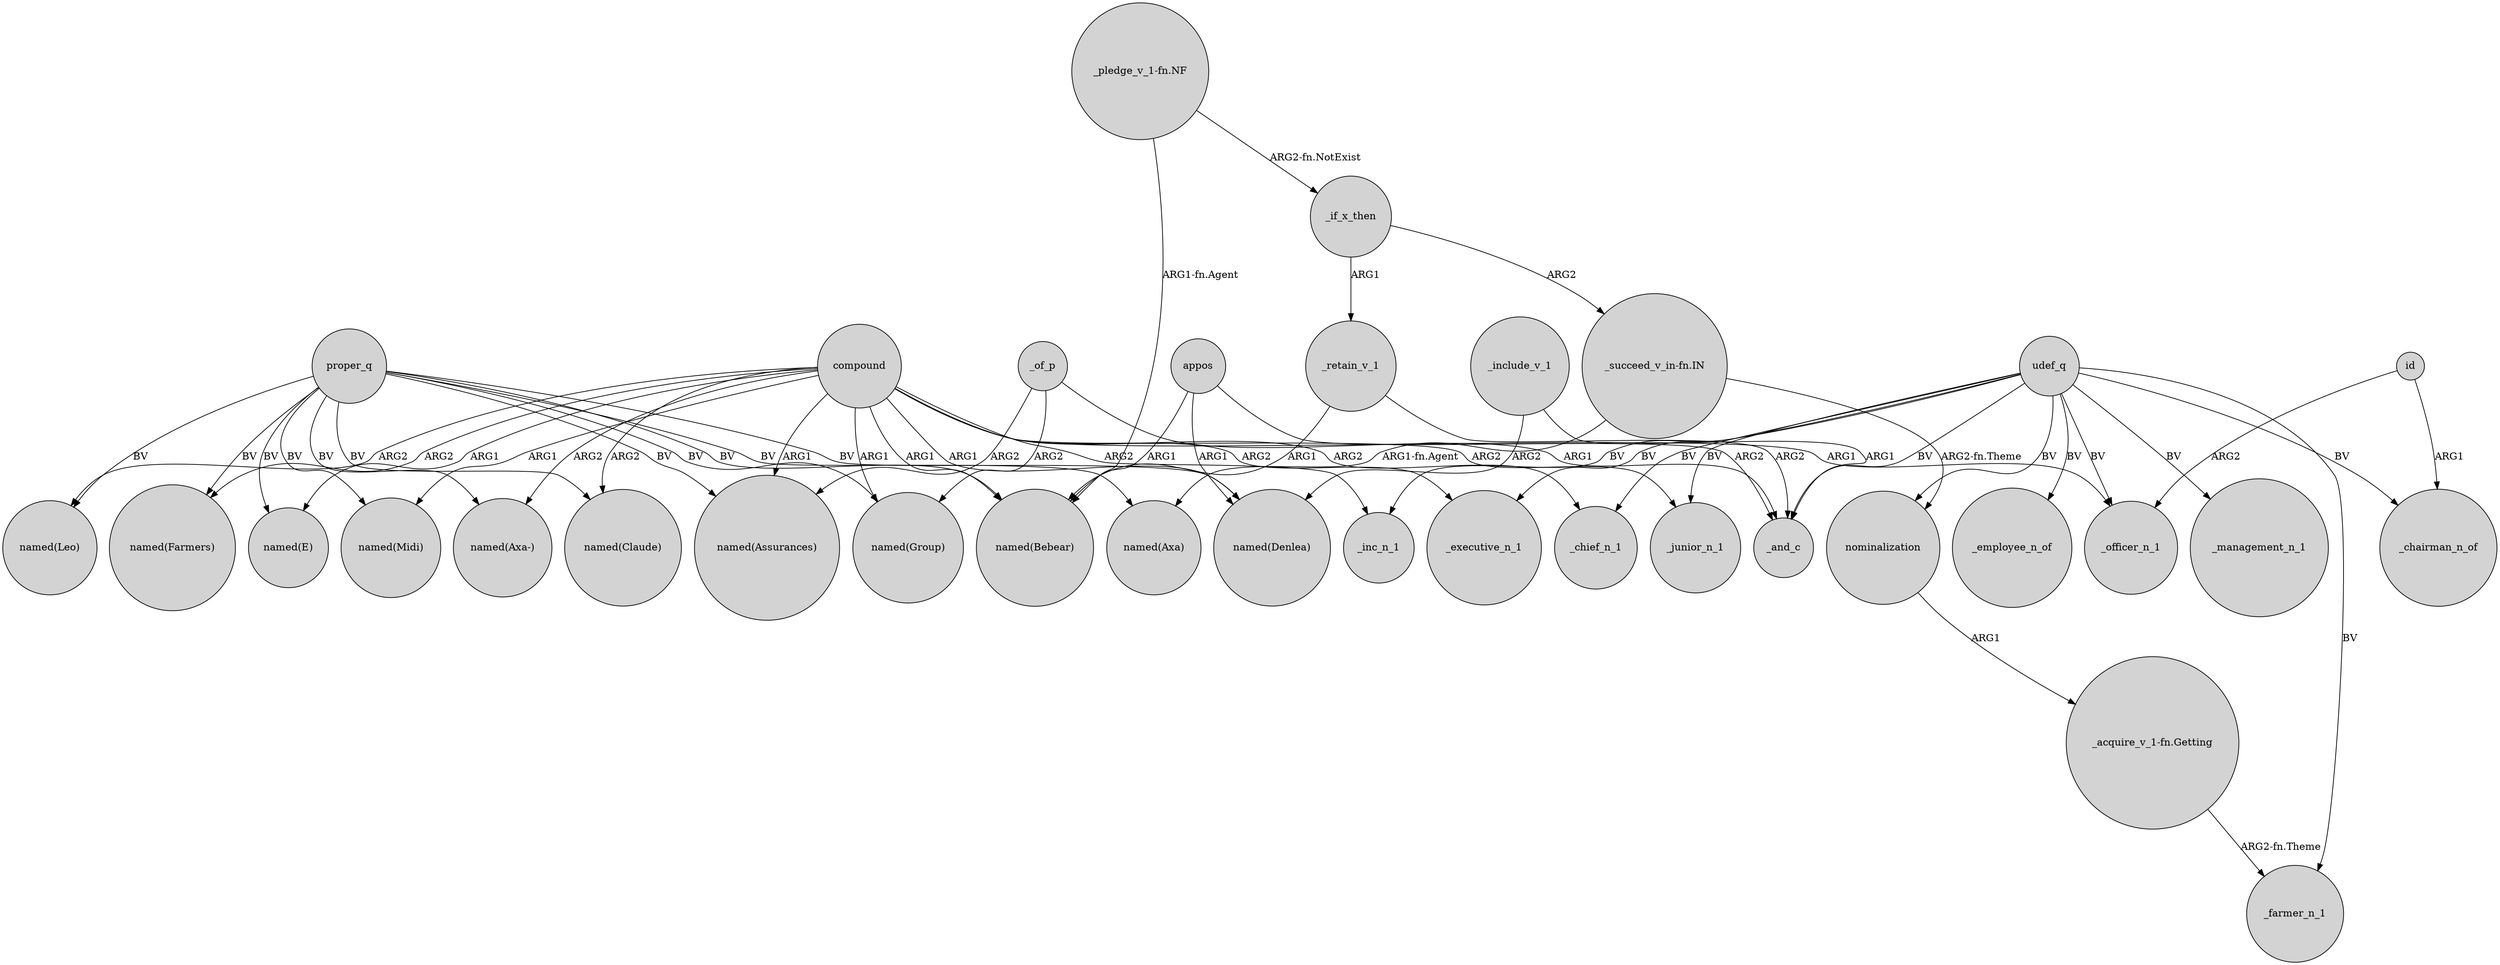 digraph {
	node [shape=circle style=filled]
	compound -> "named(Bebear)" [label=ARG1]
	"_pledge_v_1-fn.NF" -> _if_x_then [label="ARG2-fn.NotExist"]
	proper_q -> "named(Farmers)" [label=BV]
	udef_q -> _inc_n_1 [label=BV]
	"_acquire_v_1-fn.Getting" -> _farmer_n_1 [label="ARG2-fn.Theme"]
	udef_q -> _executive_n_1 [label=BV]
	udef_q -> _employee_n_of [label=BV]
	proper_q -> "named(Axa-)" [label=BV]
	appos -> "named(Denlea)" [label=ARG1]
	_include_v_1 -> "named(Denlea)" [label=ARG2]
	proper_q -> "named(Axa)" [label=BV]
	"_succeed_v_in-fn.IN" -> "named(Axa)" [label="ARG1-fn.Agent"]
	nominalization -> "_acquire_v_1-fn.Getting" [label=ARG1]
	compound -> "named(Assurances)" [label=ARG1]
	compound -> "named(Leo)" [label=ARG2]
	proper_q -> "named(E)" [label=BV]
	udef_q -> _management_n_1 [label=BV]
	udef_q -> _chairman_n_of [label=BV]
	compound -> _chief_n_1 [label=ARG2]
	udef_q -> _junior_n_1 [label=BV]
	compound -> "named(Group)" [label=ARG1]
	compound -> _officer_n_1 [label=ARG1]
	compound -> _junior_n_1 [label=ARG2]
	compound -> "named(Axa-)" [label=ARG2]
	_if_x_then -> _retain_v_1 [label=ARG1]
	_of_p -> "named(Assurances)" [label=ARG2]
	"_succeed_v_in-fn.IN" -> nominalization [label="ARG2-fn.Theme"]
	appos -> _and_c [label=ARG2]
	id -> _officer_n_1 [label=ARG2]
	udef_q -> _chief_n_1 [label=BV]
	_retain_v_1 -> "named(Bebear)" [label=ARG1]
	proper_q -> "named(Denlea)" [label=BV]
	proper_q -> "named(Claude)" [label=BV]
	udef_q -> _officer_n_1 [label=BV]
	"_pledge_v_1-fn.NF" -> "named(Bebear)" [label="ARG1-fn.Agent"]
	compound -> "named(Farmers)" [label=ARG2]
	_of_p -> _and_c [label=ARG1]
	udef_q -> nominalization [label=BV]
	compound -> "named(Midi)" [label=ARG1]
	proper_q -> "named(Bebear)" [label=BV]
	compound -> "named(Denlea)" [label=ARG1]
	_retain_v_1 -> _and_c [label=ARG2]
	compound -> "named(Claude)" [label=ARG2]
	udef_q -> _farmer_n_1 [label=BV]
	proper_q -> "named(Group)" [label=BV]
	proper_q -> "named(Leo)" [label=BV]
	proper_q -> "named(Assurances)" [label=BV]
	compound -> "named(E)" [label=ARG1]
	udef_q -> _and_c [label=BV]
	id -> _chairman_n_of [label=ARG1]
	compound -> _executive_n_1 [label=ARG2]
	proper_q -> "named(Midi)" [label=BV]
	_of_p -> "named(Group)" [label=ARG2]
	appos -> "named(Bebear)" [label=ARG1]
	compound -> _inc_n_1 [label=ARG2]
	_include_v_1 -> _and_c [label=ARG1]
	_if_x_then -> "_succeed_v_in-fn.IN" [label=ARG2]
}
